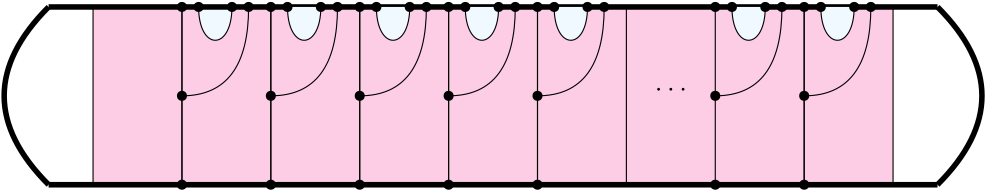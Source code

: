 <?xml version="1.0"?>
<!DOCTYPE ipe SYSTEM "ipe.dtd">
<ipe version="70206" creator="Ipe 7.2.7">
<info created="D:20180930100449" modified="D:20180930101612"/>
<ipestyle name="basic">
<symbol name="arrow/arc(spx)">
<path stroke="sym-stroke" fill="sym-stroke" pen="sym-pen">
0 0 m
-1 0.333 l
-1 -0.333 l
h
</path>
</symbol>
<symbol name="arrow/farc(spx)">
<path stroke="sym-stroke" fill="white" pen="sym-pen">
0 0 m
-1 0.333 l
-1 -0.333 l
h
</path>
</symbol>
<symbol name="arrow/ptarc(spx)">
<path stroke="sym-stroke" fill="sym-stroke" pen="sym-pen">
0 0 m
-1 0.333 l
-0.8 0 l
-1 -0.333 l
h
</path>
</symbol>
<symbol name="arrow/fptarc(spx)">
<path stroke="sym-stroke" fill="white" pen="sym-pen">
0 0 m
-1 0.333 l
-0.8 0 l
-1 -0.333 l
h
</path>
</symbol>
<symbol name="mark/circle(sx)" transformations="translations">
<path fill="sym-stroke">
0.6 0 0 0.6 0 0 e
0.4 0 0 0.4 0 0 e
</path>
</symbol>
<symbol name="mark/disk(sx)" transformations="translations">
<path fill="sym-stroke">
0.6 0 0 0.6 0 0 e
</path>
</symbol>
<symbol name="mark/fdisk(sfx)" transformations="translations">
<group>
<path fill="sym-fill">
0.5 0 0 0.5 0 0 e
</path>
<path fill="sym-stroke" fillrule="eofill">
0.6 0 0 0.6 0 0 e
0.4 0 0 0.4 0 0 e
</path>
</group>
</symbol>
<symbol name="mark/box(sx)" transformations="translations">
<path fill="sym-stroke" fillrule="eofill">
-0.6 -0.6 m
0.6 -0.6 l
0.6 0.6 l
-0.6 0.6 l
h
-0.4 -0.4 m
0.4 -0.4 l
0.4 0.4 l
-0.4 0.4 l
h
</path>
</symbol>
<symbol name="mark/square(sx)" transformations="translations">
<path fill="sym-stroke">
-0.6 -0.6 m
0.6 -0.6 l
0.6 0.6 l
-0.6 0.6 l
h
</path>
</symbol>
<symbol name="mark/fsquare(sfx)" transformations="translations">
<group>
<path fill="sym-fill">
-0.5 -0.5 m
0.5 -0.5 l
0.5 0.5 l
-0.5 0.5 l
h
</path>
<path fill="sym-stroke" fillrule="eofill">
-0.6 -0.6 m
0.6 -0.6 l
0.6 0.6 l
-0.6 0.6 l
h
-0.4 -0.4 m
0.4 -0.4 l
0.4 0.4 l
-0.4 0.4 l
h
</path>
</group>
</symbol>
<symbol name="mark/cross(sx)" transformations="translations">
<group>
<path fill="sym-stroke">
-0.43 -0.57 m
0.57 0.43 l
0.43 0.57 l
-0.57 -0.43 l
h
</path>
<path fill="sym-stroke">
-0.43 0.57 m
0.57 -0.43 l
0.43 -0.57 l
-0.57 0.43 l
h
</path>
</group>
</symbol>
<symbol name="arrow/fnormal(spx)">
<path stroke="sym-stroke" fill="white" pen="sym-pen">
0 0 m
-1 0.333 l
-1 -0.333 l
h
</path>
</symbol>
<symbol name="arrow/pointed(spx)">
<path stroke="sym-stroke" fill="sym-stroke" pen="sym-pen">
0 0 m
-1 0.333 l
-0.8 0 l
-1 -0.333 l
h
</path>
</symbol>
<symbol name="arrow/fpointed(spx)">
<path stroke="sym-stroke" fill="white" pen="sym-pen">
0 0 m
-1 0.333 l
-0.8 0 l
-1 -0.333 l
h
</path>
</symbol>
<symbol name="arrow/linear(spx)">
<path stroke="sym-stroke" pen="sym-pen">
-1 0.333 m
0 0 l
-1 -0.333 l
</path>
</symbol>
<symbol name="arrow/fdouble(spx)">
<path stroke="sym-stroke" fill="white" pen="sym-pen">
0 0 m
-1 0.333 l
-1 -0.333 l
h
-1 0 m
-2 0.333 l
-2 -0.333 l
h
</path>
</symbol>
<symbol name="arrow/double(spx)">
<path stroke="sym-stroke" fill="sym-stroke" pen="sym-pen">
0 0 m
-1 0.333 l
-1 -0.333 l
h
-1 0 m
-2 0.333 l
-2 -0.333 l
h
</path>
</symbol>
<pen name="heavier" value="0.8"/>
<pen name="fat" value="1.2"/>
<pen name="ultrafat" value="2"/>
<symbolsize name="large" value="5"/>
<symbolsize name="small" value="2"/>
<symbolsize name="tiny" value="1.1"/>
<arrowsize name="large" value="10"/>
<arrowsize name="small" value="5"/>
<arrowsize name="tiny" value="3"/>
<color name="red" value="1 0 0"/>
<color name="green" value="0 1 0"/>
<color name="blue" value="0 0 1"/>
<color name="yellow" value="1 1 0"/>
<color name="orange" value="1 0.647 0"/>
<color name="gold" value="1 0.843 0"/>
<color name="purple" value="0.627 0.125 0.941"/>
<color name="gray" value="0.745"/>
<color name="brown" value="0.647 0.165 0.165"/>
<color name="navy" value="0 0 0.502"/>
<color name="pink" value="1 0.753 0.796"/>
<color name="seagreen" value="0.18 0.545 0.341"/>
<color name="turquoise" value="0.251 0.878 0.816"/>
<color name="violet" value="0.933 0.51 0.933"/>
<color name="darkblue" value="0 0 0.545"/>
<color name="darkcyan" value="0 0.545 0.545"/>
<color name="darkgray" value="0.663"/>
<color name="darkgreen" value="0 0.392 0"/>
<color name="darkmagenta" value="0.545 0 0.545"/>
<color name="darkorange" value="1 0.549 0"/>
<color name="darkred" value="0.545 0 0"/>
<color name="lightblue" value="0.678 0.847 0.902"/>
<color name="lightcyan" value="0.878 1 1"/>
<color name="lightgray" value="0.827"/>
<color name="lightgreen" value="0.565 0.933 0.565"/>
<color name="lightyellow" value="1 1 0.878"/>
<dashstyle name="dashed" value="[4] 0"/>
<dashstyle name="dotted" value="[1 3] 0"/>
<dashstyle name="dash dotted" value="[4 2 1 2] 0"/>
<dashstyle name="dash dot dotted" value="[4 2 1 2 1 2] 0"/>
<textsize name="large" value="\large"/>
<textsize name="Large" value="\Large"/>
<textsize name="LARGE" value="\LARGE"/>
<textsize name="huge" value="\huge"/>
<textsize name="Huge" value="\Huge"/>
<textsize name="small" value="\small"/>
<textsize name="footnote" value="\footnotesize"/>
<textsize name="tiny" value="\tiny"/>
<textstyle name="center" begin="\begin{center}" end="\end{center}"/>
<textstyle name="itemize" begin="\begin{itemize}" end="\end{itemize}"/>
<textstyle name="item" begin="\begin{itemize}\item{}" end="\end{itemize}"/>
<gridsize name="4 pts" value="4"/>
<gridsize name="8 pts (~3 mm)" value="8"/>
<gridsize name="16 pts (~6 mm)" value="16"/>
<gridsize name="32 pts (~12 mm)" value="32"/>
<gridsize name="10 pts (~3.5 mm)" value="10"/>
<gridsize name="20 pts (~7 mm)" value="20"/>
<gridsize name="14 pts (~5 mm)" value="14"/>
<gridsize name="28 pts (~10 mm)" value="28"/>
<gridsize name="56 pts (~20 mm)" value="56"/>
<anglesize name="90 deg" value="90"/>
<anglesize name="60 deg" value="60"/>
<anglesize name="45 deg" value="45"/>
<anglesize name="30 deg" value="30"/>
<anglesize name="22.5 deg" value="22.5"/>
<opacity name="10%" value="0.1"/>
<opacity name="30%" value="0.3"/>
<opacity name="50%" value="0.5"/>
<opacity name="75%" value="0.75"/>
<tiling name="falling" angle="-60" step="4" width="1"/>
<tiling name="rising" angle="30" step="4" width="1"/>
</ipestyle>
<ipestyle name="brew">
<color name="aliceblue" value="0.941 0.973 1"/>
<color name="brew1" value="0.552 0.827 0.78"/>
<color name="brew2" value="1 1 0.701"/>
<color name="brew3" value="0.745 0.729 0.854"/>
<color name="brew4" value="0.984 0.501 0.447"/>
<color name="brew5" value="0.501 0.694 0.827"/>
<color name="brew6" value="0.992 0.705 0.384"/>
<color name="brew7" value="0.701 0.87 0.411"/>
<color name="brew8" value="0.988 0.803 0.898"/>
</ipestyle>
<page>
<layer name="alpha"/>
<view layers="alpha" active="alpha"/>
<path layer="alpha" fill="brew8">
64 768 m
64 704 l
352 704 l
352 768 l
h
</path>
<path matrix="1 0 0 1 2 0" stroke="black" fill="aliceblue">
100 768 m
100 752
112 752
112 768 c
</path>
<path stroke="black">
128 768 m
128 704 l
160 704 l
160 768 l
h
</path>
<path matrix="1 0 0 1 32 0" stroke="black">
128 768 m
128 704 l
160 704 l
160 768 l
h
</path>
<path matrix="1 0 0 1 64 0" stroke="black">
128 768 m
128 704 l
160 704 l
160 768 l
h
</path>
<path matrix="1 0 0 1 96 0" stroke="black">
128 768 m
128 704 l
160 704 l
160 768 l
h
</path>
<text transformations="translations" pos="272 736" stroke="black" type="label" width="11.623" height="4.428" depth="0" halign="center" valign="baseline" style="math">\cdots</text>
<path matrix="1 0 0 1 160 0" stroke="black">
128 768 m
128 704 l
160 704 l
160 768 l
h
</path>
<path matrix="1 0 0 1 192 0" stroke="black">
128 768 m
128 704 l
160 704 l
160 768 l
h
</path>
<path matrix="1 0 0 1 -32 0" stroke="black">
128 768 m
128 704 l
160 704 l
160 768 l
h
</path>
<path stroke="black">
64 768 m
64 704 l
96 704 l
96 768 l
h
</path>
<path stroke="black" pen="ultrafat">
48 768 m
368 768 l
</path>
<path stroke="black" pen="ultrafat">
48 704 m
368 704 l
</path>
<path stroke="black" pen="ultrafat">
368 704 m
400 736
368 768 c
</path>
<path stroke="black" pen="ultrafat">
48 768 m
16 736
48 704 c
</path>
<path stroke="black">
96 736 m
120 736
120 768 c
</path>
<use name="mark/disk(sx)" pos="96 736" size="normal" stroke="black"/>
<use matrix="1 0 0 1 2 0" name="mark/disk(sx)" pos="100 768" size="normal" stroke="black"/>
<use name="mark/disk(sx)" pos="96 768" size="normal" stroke="black"/>
<use matrix="1 0 0 1 2 0" name="mark/disk(sx)" pos="112 768" size="normal" stroke="black"/>
<use name="mark/disk(sx)" pos="120 768" size="normal" stroke="black"/>
<use name="mark/disk(sx)" pos="96 704" size="normal" stroke="black"/>
<path matrix="1 0 0 1 34 0" stroke="black" fill="aliceblue">
100 768 m
100 752
112 752
112 768 c
</path>
<path matrix="1 0 0 1 32 0" stroke="black">
96 736 m
120 736
120 768 c
</path>
<use matrix="1 0 0 1 32 0" name="mark/disk(sx)" pos="96 736" size="normal" stroke="black"/>
<use matrix="1 0 0 1 34 0" name="mark/disk(sx)" pos="100 768" size="normal" stroke="black"/>
<use matrix="1 0 0 1 32 0" name="mark/disk(sx)" pos="96 768" size="normal" stroke="black"/>
<use matrix="1 0 0 1 34 0" name="mark/disk(sx)" pos="112 768" size="normal" stroke="black"/>
<use matrix="1 0 0 1 32 0" name="mark/disk(sx)" pos="120 768" size="normal" stroke="black"/>
<use matrix="1 0 0 1 32 0" name="mark/disk(sx)" pos="96 704" size="normal" stroke="black"/>
<path matrix="1 0 0 1 66 0" stroke="black" fill="aliceblue">
100 768 m
100 752
112 752
112 768 c
</path>
<path matrix="1 0 0 1 64 0" stroke="black">
96 736 m
120 736
120 768 c
</path>
<use matrix="1 0 0 1 64 0" name="mark/disk(sx)" pos="96 736" size="normal" stroke="black"/>
<use matrix="1 0 0 1 66 0" name="mark/disk(sx)" pos="100 768" size="normal" stroke="black"/>
<use matrix="1 0 0 1 64 0" name="mark/disk(sx)" pos="96 768" size="normal" stroke="black"/>
<use matrix="1 0 0 1 66 0" name="mark/disk(sx)" pos="112 768" size="normal" stroke="black"/>
<use matrix="1 0 0 1 64 0" name="mark/disk(sx)" pos="120 768" size="normal" stroke="black"/>
<use matrix="1 0 0 1 64 0" name="mark/disk(sx)" pos="96 704" size="normal" stroke="black"/>
<path matrix="1 0 0 1 98 0" stroke="black" fill="aliceblue">
100 768 m
100 752
112 752
112 768 c
</path>
<path matrix="1 0 0 1 96 0" stroke="black">
96 736 m
120 736
120 768 c
</path>
<use matrix="1 0 0 1 96 0" name="mark/disk(sx)" pos="96 736" size="normal" stroke="black"/>
<use matrix="1 0 0 1 98 0" name="mark/disk(sx)" pos="100 768" size="normal" stroke="black"/>
<use matrix="1 0 0 1 96 0" name="mark/disk(sx)" pos="96 768" size="normal" stroke="black"/>
<use matrix="1 0 0 1 98 0" name="mark/disk(sx)" pos="112 768" size="normal" stroke="black"/>
<use matrix="1 0 0 1 96 0" name="mark/disk(sx)" pos="120 768" size="normal" stroke="black"/>
<use matrix="1 0 0 1 96 0" name="mark/disk(sx)" pos="96 704" size="normal" stroke="black"/>
<path matrix="1 0 0 1 130 0" stroke="black" fill="aliceblue">
100 768 m
100 752
112 752
112 768 c
</path>
<path matrix="1 0 0 1 128 0" stroke="black">
96 736 m
120 736
120 768 c
</path>
<use matrix="1 0 0 1 128 0" name="mark/disk(sx)" pos="96 736" size="normal" stroke="black"/>
<use matrix="1 0 0 1 130 0" name="mark/disk(sx)" pos="100 768" size="normal" stroke="black"/>
<use matrix="1 0 0 1 128 0" name="mark/disk(sx)" pos="96 768" size="normal" stroke="black"/>
<use matrix="1 0 0 1 130 0" name="mark/disk(sx)" pos="112 768" size="normal" stroke="black"/>
<use matrix="1 0 0 1 128 0" name="mark/disk(sx)" pos="120 768" size="normal" stroke="black"/>
<use matrix="1 0 0 1 128 0" name="mark/disk(sx)" pos="96 704" size="normal" stroke="black"/>
<path matrix="1 0 0 1 194 0" stroke="black" fill="aliceblue">
100 768 m
100 752
112 752
112 768 c
</path>
<path matrix="1 0 0 1 192 0" stroke="black">
96 736 m
120 736
120 768 c
</path>
<use matrix="1 0 0 1 192 0" name="mark/disk(sx)" pos="96 736" size="normal" stroke="black"/>
<use matrix="1 0 0 1 194 0" name="mark/disk(sx)" pos="100 768" size="normal" stroke="black"/>
<use matrix="1 0 0 1 192 0" name="mark/disk(sx)" pos="96 768" size="normal" stroke="black"/>
<use matrix="1 0 0 1 194 0" name="mark/disk(sx)" pos="112 768" size="normal" stroke="black"/>
<use matrix="1 0 0 1 192 0" name="mark/disk(sx)" pos="120 768" size="normal" stroke="black"/>
<use matrix="1 0 0 1 192 0" name="mark/disk(sx)" pos="96 704" size="normal" stroke="black"/>
<path matrix="1 0 0 1 226 0" stroke="black" fill="aliceblue">
100 768 m
100 752
112 752
112 768 c
</path>
<path matrix="1 0 0 1 224 0" stroke="black">
96 736 m
120 736
120 768 c
</path>
<use matrix="1 0 0 1 224 0" name="mark/disk(sx)" pos="96 736" size="normal" stroke="black"/>
<use matrix="1 0 0 1 226 0" name="mark/disk(sx)" pos="100 768" size="normal" stroke="black"/>
<use matrix="1 0 0 1 224 0" name="mark/disk(sx)" pos="96 768" size="normal" stroke="black"/>
<use matrix="1 0 0 1 226 0" name="mark/disk(sx)" pos="112 768" size="normal" stroke="black"/>
<use matrix="1 0 0 1 224 0" name="mark/disk(sx)" pos="120 768" size="normal" stroke="black"/>
<use matrix="1 0 0 1 224 0" name="mark/disk(sx)" pos="96 704" size="normal" stroke="black"/>
</page>
</ipe>
